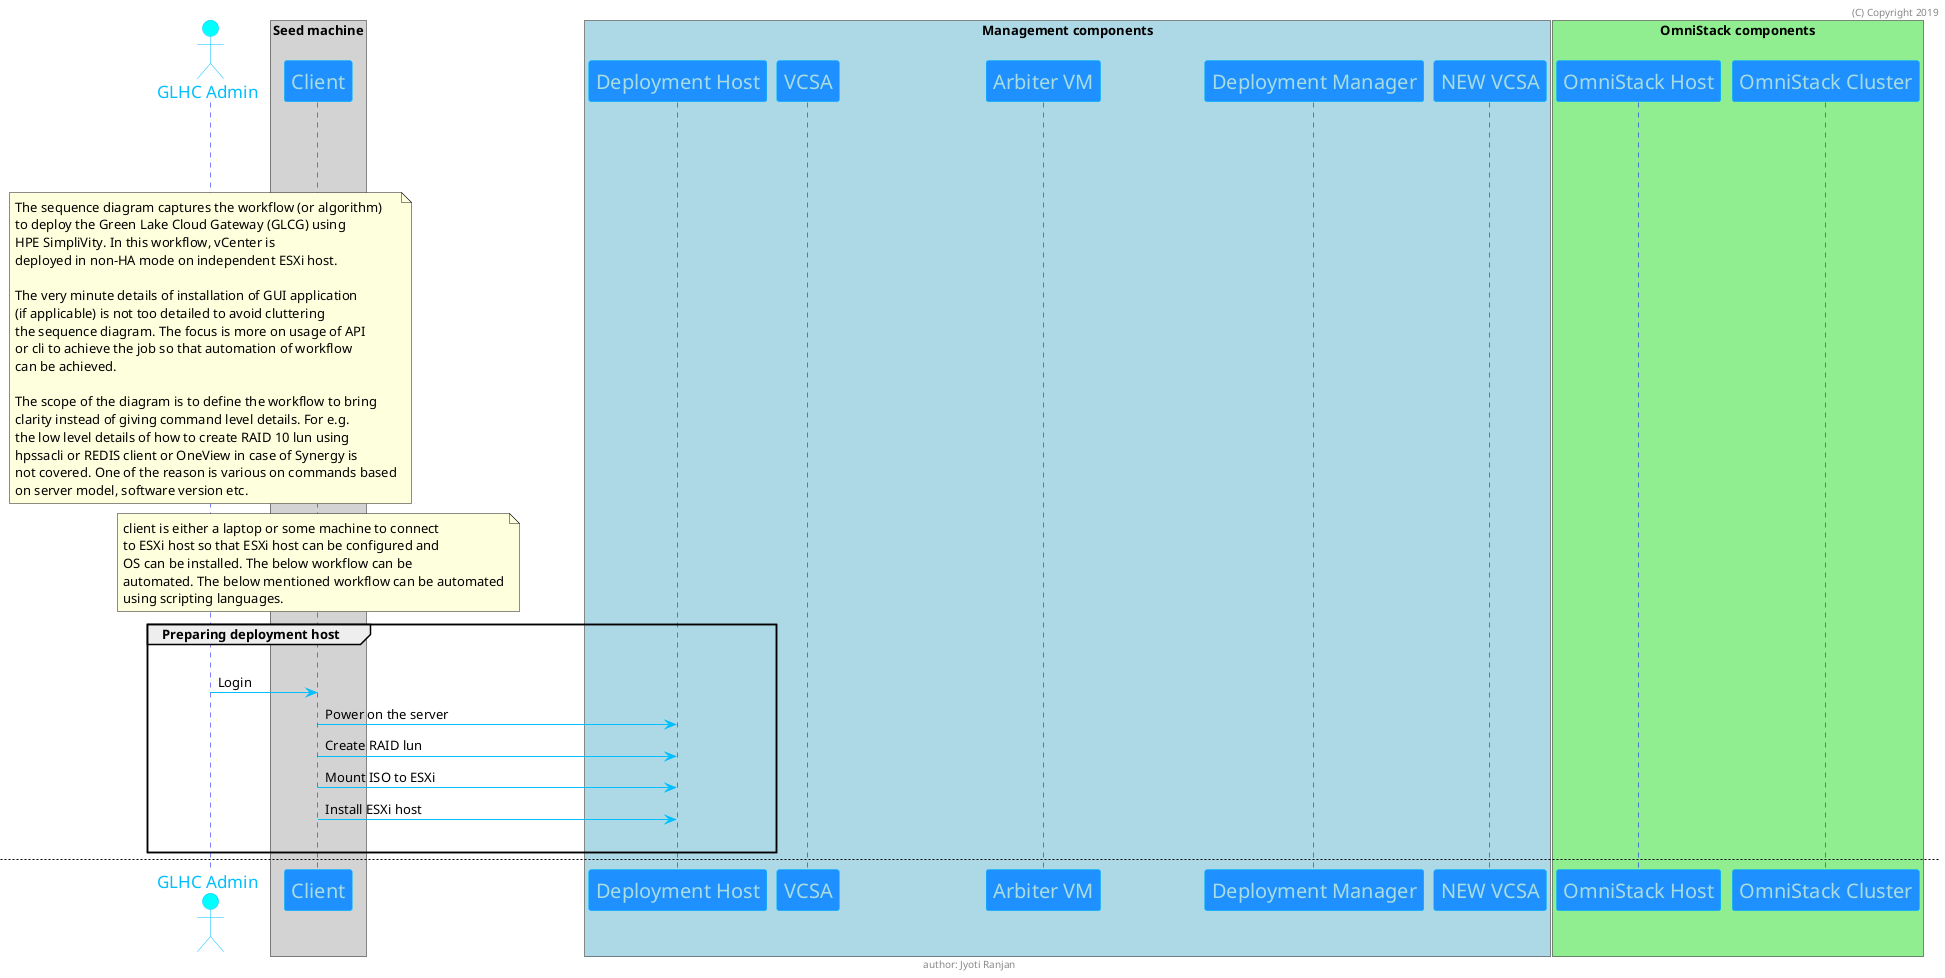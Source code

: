 @startuml


skinparam sequence {
    TitleFontSize 36
    TitleFontName Tahoma
    TitleFontColor DarkBlue


	ArrowColor DeepSkyBlue
	ActorBorderColor DeepSkyBlue
	LifeLineBorderColor blue
	LifeLineBackgroundColor #A9DCDF

	ParticipantBorderColor DeepSkyBlue
	ParticipantBackgroundColor DodgerBlue
	ParticipantFontName Impact
	ParticipantFontSize 20
	ParticipantFontColor #A9DCDF

	ActorBackgroundColor aqua
	ActorFontColor DeepSkyBlue
	ActorFontSize 17
	ActorFontName Aapex
}


header (C) Copyright 2019
footer author: Jyoti Ranjan

    |||
    |||
    |||

actor "GLHC Admin"
note over "GLHC Admin"
    The sequence diagram captures the workflow (or algorithm)
    to deploy the Green Lake Cloud Gateway (GLCG) using
    HPE SimpliVity. In this workflow, vCenter is
    deployed in non-HA mode on independent ESXi host.

    The very minute details of installation of GUI application
    (if applicable) is not too detailed to avoid cluttering
    the sequence diagram. The focus is more on usage of API
    or cli to achieve the job so that automation of workflow
    can be achieved.

    The scope of the diagram is to define the workflow to bring
    clarity instead of giving command level details. For e.g.
    the low level details of how to create RAID 10 lun using
    hpssacli or REDIS client or OneView in case of Synergy is
    not covered. One of the reason is various on commands based
    on server model, software version etc.
end note

box "Seed machine" #LightGrey
    participant Client
end box

box "Management components" #LightBlue
    participant "Deployment Host"
    participant VCSA
    participant "Arbiter VM"
    participant "Deployment Manager"
    participant "NEW VCSA"
end box

box "OmniStack components" #LightGreen
    participant "OmniStack Host"
    participant "OmniStack Cluster"
end box

note over Client
    client is either a laptop or some machine to connect
    to ESXi host so that ESXi host can be configured and
    OS can be installed. The below workflow can be
    automated. The below mentioned workflow can be automated
    using scripting languages.
end note

group Preparing deployment host
        |||
    "GLHC Admin" -> Client: Login
    "Client" -> "Deployment Host": Power on the server
    "Client" -> "Deployment Host": Create RAID lun
    "Client" -> "Deployment Host": Mount ISO to ESXi
    "Client" -> "Deployment Host": Install ESXi host
        |||
end group


newpage

note over Client
    The below mentioned
    workflow can be automated using
    scripting languages.
end note

group Deploying management software(s)
        |||
    note over "GLHC Admin"
        It is assumed that admin is
        still logged into client mode
        to preform steps.
    end note
    "Client" -> Client: Download VCSA OVA
    "Client" -> "Deployment Host": Create VCSA appliance
    "Deployment Host" -> VCSA: VCSA is created
    "Client" -> VCSA: ssh to VCSA to verify its installation
    "Client" -> "Client": Note VCSA url
        |||
    note over Client
        It is worth to mention that "Arbiter VM"
        is a Windows 2012 R2 VM. Customer needs to be provided
        Windows OVA through offline or online mechanism. It
        needs to be decided.
    end note
    "Client" -> "Client": Download windows OVA
    "Client" -> "Deployment Host": Create "Arbiter VM"
    "Deployment Host" -> "Arbiter VM": "Arbiter VM" is created
    note over "Arbiter VM"
       It is assumed that admin is still logged into client mode
       to preform steps.  As we are going to run windows installer,
       we need to do remote login to "Arbiter VM" from
       Client and run script to install arbiter.
    end note
    "Client" -> "Client": Download Arbiter's msi
    "Client" -> "Arbiter VM": Upload Arbiter's msi
    "Client" -> "Arbiter VM": Login
    "Arbiter VM" -> "Arbiter VM": Run arbiter's msi installer to install Arbiter
        |||
    note over "Arbiter VM"
       It is assumed that admin is still logged into client mode
       to preform steps.

       Here we are going to run JAR file with parameters
       captured in yaml file. For this one needs to remote
       login to "Arbiter VM" and run the jar
       command.
    end note
    "Client" -> "Client": Download deployment manager's msi
    "Client" -> "Client": Prepare user input for OmniStack cluster configuration
    note over "Client"
        User input file contains set of parameter
        which is needed for OmniStack cluster
        creation like subnet to which OmniStack
        host needs to be discovered etc. For details,
        refer deployment guide.
    end note
    "Client" -> "Arbiter VM": Upload deployment manager's msi
    "Client" -> "Arbiter VM": Upload user input file
    "Client" -> "Arbiter VM": Login
    "Arbiter VM" -> "Arbiter VM": Run installer with input file
    "Arbiter VM" -> "Deployment Manager": Ensure installation is correct
        |||
    note over "GLHC Admin"
       It is assumed that admin is still logged into client mode
       to preform steps. As we are going to install windows plugin
       for vSphere, we can do same from Client as well.
    end note
    "Client" -> "Client": Download vSphere web-plugin installer
    "Client" -> VCSA: Upload to VCSA
    "Client" -> VCSA: Login
    VCSA -> VCSA: Install web-plugin
    VCSA -> VCSA: Restart VMware "vsphere-ui" service
        |||
    "Client" -> "Client": Verify overall deployment environment
    note over "Client"
        At this point of time, vCenter and Arbiter should
        be up and running.
    end note
        |||
end

newpage


note over "GLHC Admin"
    The below mentioned workflow can be automated using
    scripting languages.
end note


group Creating OmniStack cluster
        |||
     loop for every GLCG host
        "Client" -> "OmniStack Host": Power on
        "Client" -> "OmniStack Host": Assign static IP address
        "Client" -> "Client": Note down IP
    end
        |||
    "Client" -> "Arbiter VM": Login
    "Arbiter VM" -> "Arbiter VM": Open "Deployment Manager"
    "Arbiter VM" -> "Deployment Manager": Application is launched
    "Deployment Manager" -> "Deployment Manager": Create OmniStack cluster
    "Deployment Manager" -> "OmniStack Cluster": system initiates the process
    "Deployment Manager" -> "Deployment Manager": Feed Arbiter IP
    "Deployment Manager" -> "Deployment Manager": Scan OmniStack hosts
    "Deployment Manager" -> "Deployment Manager": Configure OmniStack
    "Deployment Manager" -> "OmniStack Cluster": system initiates the process
    "Deployment Manager" -> "Deployment Manager": Configure network
    "Deployment Manager" -> "Deployment Manager": Configure NTP
    "Deployment Manager" -> "Deployment Manager": Run tests
        |||
end group

newpage

note over "Arbiter VM"
    The below mentioned workflow can be automated using
    scripting languages.
end note

group Preparing OmniStack cluster for consumption
        |||
   note over "GLHC Admin"
        It is assumed that admin is
        still logged into client mode
        to preform steps.
   end note
   "Client" -> VCSA: Open vCenter
   VCSA -> VCSA: Create datastore
   VCSA -> "OmniStack Cluster":
   VCSA-> VCSA: Create backup policy (if desired)
   VCSA -> "OmniStack Cluster":
        |||
end group

newpage

group Configuring VCSA in High Availability mode
        |||
   note over "GLHC Admin"
        It is assumed that admin is
        still logged into client mode
        to preform steps.
   end note
   "Client" -> "OmniStack Cluster": Using Cli create 'NEW VCSA'
   "OmniStack Cluster" -> "NEW VCSA": Creates VCSA appliance hosted in SimpliVity cluster
   "Client" -> "NEW VCSA": Login
   "Client" -> "NEW VCSA": Re-register OmniStack hosts
   "Client" -> VCSA: Unregister OmniStack hosts
   "Client" -> "Deployment Host": Delete VCSA
   note over "Client"
        At this point of time, you have discarded old VCSA and
        new VCSA is configured with HPE SimpliVity cluster and hosts.
        Note tha new VCSA is running in hypervisor cluster which
        is enabled with vMotion and is managing the same cluster
        in which it is hosted.

        The approach gives you ability to have vCenter in HA mode
        but with one risk of loosing VCSA if entire gateway gets
        wiped.
   end note
        |||
end group

@enduml